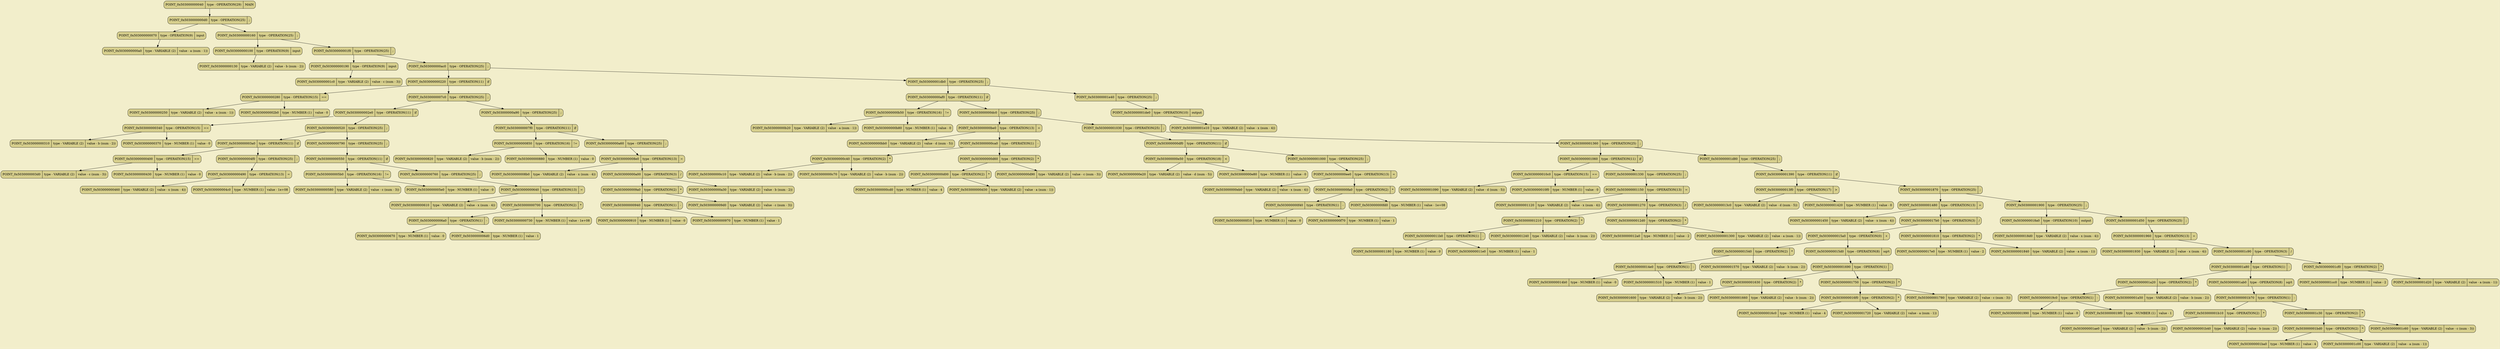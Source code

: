 digraph
{
bgcolor="#F2EECB";
rankdir = TB;
POINT_0x503000000040[shape=Mrecord, label = "POINT_0x503000000040 | type - OPERATION(29) | MAIN", style="filled",fillcolor="#D7CF8D"]
POINT_0x5030000000d0[shape=Mrecord, label = "POINT_0x5030000000d0 | type - OPERATION(25) | ;", style="filled",fillcolor="#D7CF8D"]
POINT_0x503000000070[shape=Mrecord, label = "POINT_0x503000000070 | type - OPERATION(9) | input", style="filled",fillcolor="#D7CF8D"]
POINT_0x5030000000a0[shape=Mrecord, label = "POINT_0x5030000000a0 | type - VARIABLE (2) | value - a (num - 1))", style="filled",fillcolor="#D7CF8D"]
POINT_0x503000000160[shape=Mrecord, label = "POINT_0x503000000160 | type - OPERATION(25) | ;", style="filled",fillcolor="#D7CF8D"]
POINT_0x503000000100[shape=Mrecord, label = "POINT_0x503000000100 | type - OPERATION(9) | input", style="filled",fillcolor="#D7CF8D"]
POINT_0x503000000130[shape=Mrecord, label = "POINT_0x503000000130 | type - VARIABLE (2) | value - b (num - 2))", style="filled",fillcolor="#D7CF8D"]
POINT_0x5030000001f0[shape=Mrecord, label = "POINT_0x5030000001f0 | type - OPERATION(25) | ;", style="filled",fillcolor="#D7CF8D"]
POINT_0x503000000190[shape=Mrecord, label = "POINT_0x503000000190 | type - OPERATION(9) | input", style="filled",fillcolor="#D7CF8D"]
POINT_0x5030000001c0[shape=Mrecord, label = "POINT_0x5030000001c0 | type - VARIABLE (2) | value - c (num - 3))", style="filled",fillcolor="#D7CF8D"]
POINT_0x503000000ac0[shape=Mrecord, label = "POINT_0x503000000ac0 | type - OPERATION(25) | ;", style="filled",fillcolor="#D7CF8D"]
POINT_0x503000000220[shape=Mrecord, label = "POINT_0x503000000220 | type - OPERATION(11) | if", style="filled",fillcolor="#D7CF8D"]
POINT_0x503000000280[shape=Mrecord, label = "POINT_0x503000000280 | type - OPERATION(15) | \==", style="filled",fillcolor="#D7CF8D"]
POINT_0x503000000250[shape=Mrecord, label = "POINT_0x503000000250 | type - VARIABLE (2) | value - a (num - 1))", style="filled",fillcolor="#D7CF8D"]
POINT_0x5030000002b0[shape=Mrecord, label = "POINT_0x5030000002b0 | type - NUMBER (1) | value - 0", style="filled",fillcolor="#D7CF8D"]
POINT_0x5030000007c0[shape=Mrecord, label = "POINT_0x5030000007c0 | type - OPERATION(25) | ;", style="filled",fillcolor="#D7CF8D"]
POINT_0x5030000002e0[shape=Mrecord, label = "POINT_0x5030000002e0 | type - OPERATION(11) | if", style="filled",fillcolor="#D7CF8D"]
POINT_0x503000000340[shape=Mrecord, label = "POINT_0x503000000340 | type - OPERATION(15) | \==", style="filled",fillcolor="#D7CF8D"]
POINT_0x503000000310[shape=Mrecord, label = "POINT_0x503000000310 | type - VARIABLE (2) | value - b (num - 2))", style="filled",fillcolor="#D7CF8D"]
POINT_0x503000000370[shape=Mrecord, label = "POINT_0x503000000370 | type - NUMBER (1) | value - 0", style="filled",fillcolor="#D7CF8D"]
POINT_0x503000000520[shape=Mrecord, label = "POINT_0x503000000520 | type - OPERATION(25) | ;", style="filled",fillcolor="#D7CF8D"]
POINT_0x5030000003a0[shape=Mrecord, label = "POINT_0x5030000003a0 | type - OPERATION(11) | if", style="filled",fillcolor="#D7CF8D"]
POINT_0x503000000400[shape=Mrecord, label = "POINT_0x503000000400 | type - OPERATION(15) | \==", style="filled",fillcolor="#D7CF8D"]
POINT_0x5030000003d0[shape=Mrecord, label = "POINT_0x5030000003d0 | type - VARIABLE (2) | value - c (num - 3))", style="filled",fillcolor="#D7CF8D"]
POINT_0x503000000430[shape=Mrecord, label = "POINT_0x503000000430 | type - NUMBER (1) | value - 0", style="filled",fillcolor="#D7CF8D"]
POINT_0x5030000004f0[shape=Mrecord, label = "POINT_0x5030000004f0 | type - OPERATION(25) | ;", style="filled",fillcolor="#D7CF8D"]
POINT_0x503000000490[shape=Mrecord, label = "POINT_0x503000000490 | type - OPERATION(13) | =", style="filled",fillcolor="#D7CF8D"]
POINT_0x503000000460[shape=Mrecord, label = "POINT_0x503000000460 | type - VARIABLE (2) | value - x (num - 4))", style="filled",fillcolor="#D7CF8D"]
POINT_0x5030000004c0[shape=Mrecord, label = "POINT_0x5030000004c0 | type - NUMBER (1) | value - 1e+08", style="filled",fillcolor="#D7CF8D"]
POINT_0x503000000790[shape=Mrecord, label = "POINT_0x503000000790 | type - OPERATION(25) | ;", style="filled",fillcolor="#D7CF8D"]
POINT_0x503000000550[shape=Mrecord, label = "POINT_0x503000000550 | type - OPERATION(11) | if", style="filled",fillcolor="#D7CF8D"]
POINT_0x5030000005b0[shape=Mrecord, label = "POINT_0x5030000005b0 | type - OPERATION(16) | !=", style="filled",fillcolor="#D7CF8D"]
POINT_0x503000000580[shape=Mrecord, label = "POINT_0x503000000580 | type - VARIABLE (2) | value - c (num - 3))", style="filled",fillcolor="#D7CF8D"]
POINT_0x5030000005e0[shape=Mrecord, label = "POINT_0x5030000005e0 | type - NUMBER (1) | value - 0", style="filled",fillcolor="#D7CF8D"]
POINT_0x503000000760[shape=Mrecord, label = "POINT_0x503000000760 | type - OPERATION(25) | ;", style="filled",fillcolor="#D7CF8D"]
POINT_0x503000000640[shape=Mrecord, label = "POINT_0x503000000640 | type - OPERATION(13) | =", style="filled",fillcolor="#D7CF8D"]
POINT_0x503000000610[shape=Mrecord, label = "POINT_0x503000000610 | type - VARIABLE (2) | value - x (num - 4))", style="filled",fillcolor="#D7CF8D"]
POINT_0x503000000700[shape=Mrecord, label = "POINT_0x503000000700 | type - OPERATION(2) | *", style="filled",fillcolor="#D7CF8D"]
POINT_0x5030000006a0[shape=Mrecord, label = "POINT_0x5030000006a0 | type - OPERATION(1) | -", style="filled",fillcolor="#D7CF8D"]
POINT_0x503000000670[shape=Mrecord, label = "POINT_0x503000000670 | type - NUMBER (1) | value - 0", style="filled",fillcolor="#D7CF8D"]
POINT_0x5030000006d0[shape=Mrecord, label = "POINT_0x5030000006d0 | type - NUMBER (1) | value - 1", style="filled",fillcolor="#D7CF8D"]
POINT_0x503000000730[shape=Mrecord, label = "POINT_0x503000000730 | type - NUMBER (1) | value - 1e+08", style="filled",fillcolor="#D7CF8D"]
POINT_0x503000000a90[shape=Mrecord, label = "POINT_0x503000000a90 | type - OPERATION(25) | ;", style="filled",fillcolor="#D7CF8D"]
POINT_0x5030000007f0[shape=Mrecord, label = "POINT_0x5030000007f0 | type - OPERATION(11) | if", style="filled",fillcolor="#D7CF8D"]
POINT_0x503000000850[shape=Mrecord, label = "POINT_0x503000000850 | type - OPERATION(16) | !=", style="filled",fillcolor="#D7CF8D"]
POINT_0x503000000820[shape=Mrecord, label = "POINT_0x503000000820 | type - VARIABLE (2) | value - b (num - 2))", style="filled",fillcolor="#D7CF8D"]
POINT_0x503000000880[shape=Mrecord, label = "POINT_0x503000000880 | type - NUMBER (1) | value - 0", style="filled",fillcolor="#D7CF8D"]
POINT_0x503000000a60[shape=Mrecord, label = "POINT_0x503000000a60 | type - OPERATION(25) | ;", style="filled",fillcolor="#D7CF8D"]
POINT_0x5030000008e0[shape=Mrecord, label = "POINT_0x5030000008e0 | type - OPERATION(13) | =", style="filled",fillcolor="#D7CF8D"]
POINT_0x5030000008b0[shape=Mrecord, label = "POINT_0x5030000008b0 | type - VARIABLE (2) | value - x (num - 4))", style="filled",fillcolor="#D7CF8D"]
POINT_0x503000000a00[shape=Mrecord, label = "POINT_0x503000000a00 | type - OPERATION(3) | /", style="filled",fillcolor="#D7CF8D"]
POINT_0x5030000009a0[shape=Mrecord, label = "POINT_0x5030000009a0 | type - OPERATION(2) | *", style="filled",fillcolor="#D7CF8D"]
POINT_0x503000000940[shape=Mrecord, label = "POINT_0x503000000940 | type - OPERATION(1) | -", style="filled",fillcolor="#D7CF8D"]
POINT_0x503000000910[shape=Mrecord, label = "POINT_0x503000000910 | type - NUMBER (1) | value - 0", style="filled",fillcolor="#D7CF8D"]
POINT_0x503000000970[shape=Mrecord, label = "POINT_0x503000000970 | type - NUMBER (1) | value - 1", style="filled",fillcolor="#D7CF8D"]
POINT_0x5030000009d0[shape=Mrecord, label = "POINT_0x5030000009d0 | type - VARIABLE (2) | value - c (num - 3))", style="filled",fillcolor="#D7CF8D"]
POINT_0x503000000a30[shape=Mrecord, label = "POINT_0x503000000a30 | type - VARIABLE (2) | value - b (num - 2))", style="filled",fillcolor="#D7CF8D"]
POINT_0x503000001db0[shape=Mrecord, label = "POINT_0x503000001db0 | type - OPERATION(25) | ;", style="filled",fillcolor="#D7CF8D"]
POINT_0x503000000af0[shape=Mrecord, label = "POINT_0x503000000af0 | type - OPERATION(11) | if", style="filled",fillcolor="#D7CF8D"]
POINT_0x503000000b50[shape=Mrecord, label = "POINT_0x503000000b50 | type - OPERATION(16) | !=", style="filled",fillcolor="#D7CF8D"]
POINT_0x503000000b20[shape=Mrecord, label = "POINT_0x503000000b20 | type - VARIABLE (2) | value - a (num - 1))", style="filled",fillcolor="#D7CF8D"]
POINT_0x503000000b80[shape=Mrecord, label = "POINT_0x503000000b80 | type - NUMBER (1) | value - 0", style="filled",fillcolor="#D7CF8D"]
POINT_0x503000000dc0[shape=Mrecord, label = "POINT_0x503000000dc0 | type - OPERATION(25) | ;", style="filled",fillcolor="#D7CF8D"]
POINT_0x503000000be0[shape=Mrecord, label = "POINT_0x503000000be0 | type - OPERATION(13) | =", style="filled",fillcolor="#D7CF8D"]
POINT_0x503000000bb0[shape=Mrecord, label = "POINT_0x503000000bb0 | type - VARIABLE (2) | value - d (num - 5))", style="filled",fillcolor="#D7CF8D"]
POINT_0x503000000ca0[shape=Mrecord, label = "POINT_0x503000000ca0 | type - OPERATION(1) | -", style="filled",fillcolor="#D7CF8D"]
POINT_0x503000000c40[shape=Mrecord, label = "POINT_0x503000000c40 | type - OPERATION(2) | *", style="filled",fillcolor="#D7CF8D"]
POINT_0x503000000c10[shape=Mrecord, label = "POINT_0x503000000c10 | type - VARIABLE (2) | value - b (num - 2))", style="filled",fillcolor="#D7CF8D"]
POINT_0x503000000c70[shape=Mrecord, label = "POINT_0x503000000c70 | type - VARIABLE (2) | value - b (num - 2))", style="filled",fillcolor="#D7CF8D"]
POINT_0x503000000d60[shape=Mrecord, label = "POINT_0x503000000d60 | type - OPERATION(2) | *", style="filled",fillcolor="#D7CF8D"]
POINT_0x503000000d00[shape=Mrecord, label = "POINT_0x503000000d00 | type - OPERATION(2) | *", style="filled",fillcolor="#D7CF8D"]
POINT_0x503000000cd0[shape=Mrecord, label = "POINT_0x503000000cd0 | type - NUMBER (1) | value - 4", style="filled",fillcolor="#D7CF8D"]
POINT_0x503000000d30[shape=Mrecord, label = "POINT_0x503000000d30 | type - VARIABLE (2) | value - a (num - 1))", style="filled",fillcolor="#D7CF8D"]
POINT_0x503000000d90[shape=Mrecord, label = "POINT_0x503000000d90 | type - VARIABLE (2) | value - c (num - 3))", style="filled",fillcolor="#D7CF8D"]
POINT_0x503000001030[shape=Mrecord, label = "POINT_0x503000001030 | type - OPERATION(25) | ;", style="filled",fillcolor="#D7CF8D"]
POINT_0x503000000df0[shape=Mrecord, label = "POINT_0x503000000df0 | type - OPERATION(11) | if", style="filled",fillcolor="#D7CF8D"]
POINT_0x503000000e50[shape=Mrecord, label = "POINT_0x503000000e50 | type - OPERATION(18) | \<", style="filled",fillcolor="#D7CF8D"]
POINT_0x503000000e20[shape=Mrecord, label = "POINT_0x503000000e20 | type - VARIABLE (2) | value - d (num - 5))", style="filled",fillcolor="#D7CF8D"]
POINT_0x503000000e80[shape=Mrecord, label = "POINT_0x503000000e80 | type - NUMBER (1) | value - 0", style="filled",fillcolor="#D7CF8D"]
POINT_0x503000001000[shape=Mrecord, label = "POINT_0x503000001000 | type - OPERATION(25) | ;", style="filled",fillcolor="#D7CF8D"]
POINT_0x503000000ee0[shape=Mrecord, label = "POINT_0x503000000ee0 | type - OPERATION(13) | =", style="filled",fillcolor="#D7CF8D"]
POINT_0x503000000eb0[shape=Mrecord, label = "POINT_0x503000000eb0 | type - VARIABLE (2) | value - x (num - 4))", style="filled",fillcolor="#D7CF8D"]
POINT_0x503000000fa0[shape=Mrecord, label = "POINT_0x503000000fa0 | type - OPERATION(2) | *", style="filled",fillcolor="#D7CF8D"]
POINT_0x503000000f40[shape=Mrecord, label = "POINT_0x503000000f40 | type - OPERATION(1) | -", style="filled",fillcolor="#D7CF8D"]
POINT_0x503000000f10[shape=Mrecord, label = "POINT_0x503000000f10 | type - NUMBER (1) | value - 0", style="filled",fillcolor="#D7CF8D"]
POINT_0x503000000f70[shape=Mrecord, label = "POINT_0x503000000f70 | type - NUMBER (1) | value - 1", style="filled",fillcolor="#D7CF8D"]
POINT_0x503000000fd0[shape=Mrecord, label = "POINT_0x503000000fd0 | type - NUMBER (1) | value - 1e+08", style="filled",fillcolor="#D7CF8D"]
POINT_0x503000001360[shape=Mrecord, label = "POINT_0x503000001360 | type - OPERATION(25) | ;", style="filled",fillcolor="#D7CF8D"]
POINT_0x503000001060[shape=Mrecord, label = "POINT_0x503000001060 | type - OPERATION(11) | if", style="filled",fillcolor="#D7CF8D"]
POINT_0x5030000010c0[shape=Mrecord, label = "POINT_0x5030000010c0 | type - OPERATION(15) | \==", style="filled",fillcolor="#D7CF8D"]
POINT_0x503000001090[shape=Mrecord, label = "POINT_0x503000001090 | type - VARIABLE (2) | value - d (num - 5))", style="filled",fillcolor="#D7CF8D"]
POINT_0x5030000010f0[shape=Mrecord, label = "POINT_0x5030000010f0 | type - NUMBER (1) | value - 0", style="filled",fillcolor="#D7CF8D"]
POINT_0x503000001330[shape=Mrecord, label = "POINT_0x503000001330 | type - OPERATION(25) | ;", style="filled",fillcolor="#D7CF8D"]
POINT_0x503000001150[shape=Mrecord, label = "POINT_0x503000001150 | type - OPERATION(13) | =", style="filled",fillcolor="#D7CF8D"]
POINT_0x503000001120[shape=Mrecord, label = "POINT_0x503000001120 | type - VARIABLE (2) | value - x (num - 4))", style="filled",fillcolor="#D7CF8D"]
POINT_0x503000001270[shape=Mrecord, label = "POINT_0x503000001270 | type - OPERATION(3) | /", style="filled",fillcolor="#D7CF8D"]
POINT_0x503000001210[shape=Mrecord, label = "POINT_0x503000001210 | type - OPERATION(2) | *", style="filled",fillcolor="#D7CF8D"]
POINT_0x5030000011b0[shape=Mrecord, label = "POINT_0x5030000011b0 | type - OPERATION(1) | -", style="filled",fillcolor="#D7CF8D"]
POINT_0x503000001180[shape=Mrecord, label = "POINT_0x503000001180 | type - NUMBER (1) | value - 0", style="filled",fillcolor="#D7CF8D"]
POINT_0x5030000011e0[shape=Mrecord, label = "POINT_0x5030000011e0 | type - NUMBER (1) | value - 1", style="filled",fillcolor="#D7CF8D"]
POINT_0x503000001240[shape=Mrecord, label = "POINT_0x503000001240 | type - VARIABLE (2) | value - b (num - 2))", style="filled",fillcolor="#D7CF8D"]
POINT_0x5030000012d0[shape=Mrecord, label = "POINT_0x5030000012d0 | type - OPERATION(2) | *", style="filled",fillcolor="#D7CF8D"]
POINT_0x5030000012a0[shape=Mrecord, label = "POINT_0x5030000012a0 | type - NUMBER (1) | value - 2", style="filled",fillcolor="#D7CF8D"]
POINT_0x503000001300[shape=Mrecord, label = "POINT_0x503000001300 | type - VARIABLE (2) | value - a (num - 1))", style="filled",fillcolor="#D7CF8D"]
POINT_0x503000001d80[shape=Mrecord, label = "POINT_0x503000001d80 | type - OPERATION(25) | ;", style="filled",fillcolor="#D7CF8D"]
POINT_0x503000001390[shape=Mrecord, label = "POINT_0x503000001390 | type - OPERATION(11) | if", style="filled",fillcolor="#D7CF8D"]
POINT_0x5030000013f0[shape=Mrecord, label = "POINT_0x5030000013f0 | type - OPERATION(17) | \>", style="filled",fillcolor="#D7CF8D"]
POINT_0x5030000013c0[shape=Mrecord, label = "POINT_0x5030000013c0 | type - VARIABLE (2) | value - d (num - 5))", style="filled",fillcolor="#D7CF8D"]
POINT_0x503000001420[shape=Mrecord, label = "POINT_0x503000001420 | type - NUMBER (1) | value - 0", style="filled",fillcolor="#D7CF8D"]
POINT_0x503000001870[shape=Mrecord, label = "POINT_0x503000001870 | type - OPERATION(25) | ;", style="filled",fillcolor="#D7CF8D"]
POINT_0x503000001480[shape=Mrecord, label = "POINT_0x503000001480 | type - OPERATION(13) | =", style="filled",fillcolor="#D7CF8D"]
POINT_0x503000001450[shape=Mrecord, label = "POINT_0x503000001450 | type - VARIABLE (2) | value - x (num - 4))", style="filled",fillcolor="#D7CF8D"]
POINT_0x5030000017b0[shape=Mrecord, label = "POINT_0x5030000017b0 | type - OPERATION(3) | /", style="filled",fillcolor="#D7CF8D"]
POINT_0x5030000015a0[shape=Mrecord, label = "POINT_0x5030000015a0 | type - OPERATION(0) | +", style="filled",fillcolor="#D7CF8D"]
POINT_0x503000001540[shape=Mrecord, label = "POINT_0x503000001540 | type - OPERATION(2) | *", style="filled",fillcolor="#D7CF8D"]
POINT_0x5030000014e0[shape=Mrecord, label = "POINT_0x5030000014e0 | type - OPERATION(1) | -", style="filled",fillcolor="#D7CF8D"]
POINT_0x5030000014b0[shape=Mrecord, label = "POINT_0x5030000014b0 | type - NUMBER (1) | value - 0", style="filled",fillcolor="#D7CF8D"]
POINT_0x503000001510[shape=Mrecord, label = "POINT_0x503000001510 | type - NUMBER (1) | value - 1", style="filled",fillcolor="#D7CF8D"]
POINT_0x503000001570[shape=Mrecord, label = "POINT_0x503000001570 | type - VARIABLE (2) | value - b (num - 2))", style="filled",fillcolor="#D7CF8D"]
POINT_0x5030000015d0[shape=Mrecord, label = "POINT_0x5030000015d0 | type - OPERATION(8) | sqrt", style="filled",fillcolor="#D7CF8D"]
POINT_0x503000001690[shape=Mrecord, label = "POINT_0x503000001690 | type - OPERATION(1) | -", style="filled",fillcolor="#D7CF8D"]
POINT_0x503000001630[shape=Mrecord, label = "POINT_0x503000001630 | type - OPERATION(2) | *", style="filled",fillcolor="#D7CF8D"]
POINT_0x503000001600[shape=Mrecord, label = "POINT_0x503000001600 | type - VARIABLE (2) | value - b (num - 2))", style="filled",fillcolor="#D7CF8D"]
POINT_0x503000001660[shape=Mrecord, label = "POINT_0x503000001660 | type - VARIABLE (2) | value - b (num - 2))", style="filled",fillcolor="#D7CF8D"]
POINT_0x503000001750[shape=Mrecord, label = "POINT_0x503000001750 | type - OPERATION(2) | *", style="filled",fillcolor="#D7CF8D"]
POINT_0x5030000016f0[shape=Mrecord, label = "POINT_0x5030000016f0 | type - OPERATION(2) | *", style="filled",fillcolor="#D7CF8D"]
POINT_0x5030000016c0[shape=Mrecord, label = "POINT_0x5030000016c0 | type - NUMBER (1) | value - 4", style="filled",fillcolor="#D7CF8D"]
POINT_0x503000001720[shape=Mrecord, label = "POINT_0x503000001720 | type - VARIABLE (2) | value - a (num - 1))", style="filled",fillcolor="#D7CF8D"]
POINT_0x503000001780[shape=Mrecord, label = "POINT_0x503000001780 | type - VARIABLE (2) | value - c (num - 3))", style="filled",fillcolor="#D7CF8D"]
POINT_0x503000001810[shape=Mrecord, label = "POINT_0x503000001810 | type - OPERATION(2) | *", style="filled",fillcolor="#D7CF8D"]
POINT_0x5030000017e0[shape=Mrecord, label = "POINT_0x5030000017e0 | type - NUMBER (1) | value - 2", style="filled",fillcolor="#D7CF8D"]
POINT_0x503000001840[shape=Mrecord, label = "POINT_0x503000001840 | type - VARIABLE (2) | value - a (num - 1))", style="filled",fillcolor="#D7CF8D"]
POINT_0x503000001900[shape=Mrecord, label = "POINT_0x503000001900 | type - OPERATION(25) | ;", style="filled",fillcolor="#D7CF8D"]
POINT_0x5030000018a0[shape=Mrecord, label = "POINT_0x5030000018a0 | type - OPERATION(10) | output", style="filled",fillcolor="#D7CF8D"]
POINT_0x5030000018d0[shape=Mrecord, label = "POINT_0x5030000018d0 | type - VARIABLE (2) | value - x (num - 4))", style="filled",fillcolor="#D7CF8D"]
POINT_0x503000001d50[shape=Mrecord, label = "POINT_0x503000001d50 | type - OPERATION(25) | ;", style="filled",fillcolor="#D7CF8D"]
POINT_0x503000001960[shape=Mrecord, label = "POINT_0x503000001960 | type - OPERATION(13) | =", style="filled",fillcolor="#D7CF8D"]
POINT_0x503000001930[shape=Mrecord, label = "POINT_0x503000001930 | type - VARIABLE (2) | value - x (num - 4))", style="filled",fillcolor="#D7CF8D"]
POINT_0x503000001c90[shape=Mrecord, label = "POINT_0x503000001c90 | type - OPERATION(3) | /", style="filled",fillcolor="#D7CF8D"]
POINT_0x503000001a80[shape=Mrecord, label = "POINT_0x503000001a80 | type - OPERATION(1) | -", style="filled",fillcolor="#D7CF8D"]
POINT_0x503000001a20[shape=Mrecord, label = "POINT_0x503000001a20 | type - OPERATION(2) | *", style="filled",fillcolor="#D7CF8D"]
POINT_0x5030000019c0[shape=Mrecord, label = "POINT_0x5030000019c0 | type - OPERATION(1) | -", style="filled",fillcolor="#D7CF8D"]
POINT_0x503000001990[shape=Mrecord, label = "POINT_0x503000001990 | type - NUMBER (1) | value - 0", style="filled",fillcolor="#D7CF8D"]
POINT_0x5030000019f0[shape=Mrecord, label = "POINT_0x5030000019f0 | type - NUMBER (1) | value - 1", style="filled",fillcolor="#D7CF8D"]
POINT_0x503000001a50[shape=Mrecord, label = "POINT_0x503000001a50 | type - VARIABLE (2) | value - b (num - 2))", style="filled",fillcolor="#D7CF8D"]
POINT_0x503000001ab0[shape=Mrecord, label = "POINT_0x503000001ab0 | type - OPERATION(8) | sqrt", style="filled",fillcolor="#D7CF8D"]
POINT_0x503000001b70[shape=Mrecord, label = "POINT_0x503000001b70 | type - OPERATION(1) | -", style="filled",fillcolor="#D7CF8D"]
POINT_0x503000001b10[shape=Mrecord, label = "POINT_0x503000001b10 | type - OPERATION(2) | *", style="filled",fillcolor="#D7CF8D"]
POINT_0x503000001ae0[shape=Mrecord, label = "POINT_0x503000001ae0 | type - VARIABLE (2) | value - b (num - 2))", style="filled",fillcolor="#D7CF8D"]
POINT_0x503000001b40[shape=Mrecord, label = "POINT_0x503000001b40 | type - VARIABLE (2) | value - b (num - 2))", style="filled",fillcolor="#D7CF8D"]
POINT_0x503000001c30[shape=Mrecord, label = "POINT_0x503000001c30 | type - OPERATION(2) | *", style="filled",fillcolor="#D7CF8D"]
POINT_0x503000001bd0[shape=Mrecord, label = "POINT_0x503000001bd0 | type - OPERATION(2) | *", style="filled",fillcolor="#D7CF8D"]
POINT_0x503000001ba0[shape=Mrecord, label = "POINT_0x503000001ba0 | type - NUMBER (1) | value - 4", style="filled",fillcolor="#D7CF8D"]
POINT_0x503000001c00[shape=Mrecord, label = "POINT_0x503000001c00 | type - VARIABLE (2) | value - a (num - 1))", style="filled",fillcolor="#D7CF8D"]
POINT_0x503000001c60[shape=Mrecord, label = "POINT_0x503000001c60 | type - VARIABLE (2) | value - c (num - 3))", style="filled",fillcolor="#D7CF8D"]
POINT_0x503000001cf0[shape=Mrecord, label = "POINT_0x503000001cf0 | type - OPERATION(2) | *", style="filled",fillcolor="#D7CF8D"]
POINT_0x503000001cc0[shape=Mrecord, label = "POINT_0x503000001cc0 | type - NUMBER (1) | value - 2", style="filled",fillcolor="#D7CF8D"]
POINT_0x503000001d20[shape=Mrecord, label = "POINT_0x503000001d20 | type - VARIABLE (2) | value - a (num - 1))", style="filled",fillcolor="#D7CF8D"]
POINT_0x503000001e40[shape=Mrecord, label = "POINT_0x503000001e40 | type - OPERATION(25) | ;", style="filled",fillcolor="#D7CF8D"]
POINT_0x503000001de0[shape=Mrecord, label = "POINT_0x503000001de0 | type - OPERATION(10) | output", style="filled",fillcolor="#D7CF8D"]
POINT_0x503000001e10[shape=Mrecord, label = "POINT_0x503000001e10 | type - VARIABLE (2) | value - x (num - 4))", style="filled",fillcolor="#D7CF8D"]
POINT_0x503000000040 -> POINT_0x5030000000d0
POINT_0x5030000000d0 -> POINT_0x503000000070
POINT_0x5030000000d0 -> POINT_0x503000000160
POINT_0x503000000070 -> POINT_0x5030000000a0
POINT_0x503000000160 -> POINT_0x503000000100
POINT_0x503000000160 -> POINT_0x5030000001f0
POINT_0x503000000100 -> POINT_0x503000000130
POINT_0x5030000001f0 -> POINT_0x503000000190
POINT_0x5030000001f0 -> POINT_0x503000000ac0
POINT_0x503000000190 -> POINT_0x5030000001c0
POINT_0x503000000ac0 -> POINT_0x503000000220
POINT_0x503000000ac0 -> POINT_0x503000001db0
POINT_0x503000000220 -> POINT_0x503000000280
POINT_0x503000000220 -> POINT_0x5030000007c0
POINT_0x503000000280 -> POINT_0x503000000250
POINT_0x503000000280 -> POINT_0x5030000002b0
POINT_0x5030000007c0 -> POINT_0x5030000002e0
POINT_0x5030000007c0 -> POINT_0x503000000a90
POINT_0x5030000002e0 -> POINT_0x503000000340
POINT_0x5030000002e0 -> POINT_0x503000000520
POINT_0x503000000340 -> POINT_0x503000000310
POINT_0x503000000340 -> POINT_0x503000000370
POINT_0x503000000520 -> POINT_0x5030000003a0
POINT_0x503000000520 -> POINT_0x503000000790
POINT_0x5030000003a0 -> POINT_0x503000000400
POINT_0x5030000003a0 -> POINT_0x5030000004f0
POINT_0x503000000400 -> POINT_0x5030000003d0
POINT_0x503000000400 -> POINT_0x503000000430
POINT_0x5030000004f0 -> POINT_0x503000000490
POINT_0x503000000490 -> POINT_0x503000000460
POINT_0x503000000490 -> POINT_0x5030000004c0
POINT_0x503000000790 -> POINT_0x503000000550
POINT_0x503000000550 -> POINT_0x5030000005b0
POINT_0x503000000550 -> POINT_0x503000000760
POINT_0x5030000005b0 -> POINT_0x503000000580
POINT_0x5030000005b0 -> POINT_0x5030000005e0
POINT_0x503000000760 -> POINT_0x503000000640
POINT_0x503000000640 -> POINT_0x503000000610
POINT_0x503000000640 -> POINT_0x503000000700
POINT_0x503000000700 -> POINT_0x5030000006a0
POINT_0x503000000700 -> POINT_0x503000000730
POINT_0x5030000006a0 -> POINT_0x503000000670
POINT_0x5030000006a0 -> POINT_0x5030000006d0
POINT_0x503000000a90 -> POINT_0x5030000007f0
POINT_0x5030000007f0 -> POINT_0x503000000850
POINT_0x5030000007f0 -> POINT_0x503000000a60
POINT_0x503000000850 -> POINT_0x503000000820
POINT_0x503000000850 -> POINT_0x503000000880
POINT_0x503000000a60 -> POINT_0x5030000008e0
POINT_0x5030000008e0 -> POINT_0x5030000008b0
POINT_0x5030000008e0 -> POINT_0x503000000a00
POINT_0x503000000a00 -> POINT_0x5030000009a0
POINT_0x503000000a00 -> POINT_0x503000000a30
POINT_0x5030000009a0 -> POINT_0x503000000940
POINT_0x5030000009a0 -> POINT_0x5030000009d0
POINT_0x503000000940 -> POINT_0x503000000910
POINT_0x503000000940 -> POINT_0x503000000970
POINT_0x503000001db0 -> POINT_0x503000000af0
POINT_0x503000001db0 -> POINT_0x503000001e40
POINT_0x503000000af0 -> POINT_0x503000000b50
POINT_0x503000000af0 -> POINT_0x503000000dc0
POINT_0x503000000b50 -> POINT_0x503000000b20
POINT_0x503000000b50 -> POINT_0x503000000b80
POINT_0x503000000dc0 -> POINT_0x503000000be0
POINT_0x503000000dc0 -> POINT_0x503000001030
POINT_0x503000000be0 -> POINT_0x503000000bb0
POINT_0x503000000be0 -> POINT_0x503000000ca0
POINT_0x503000000ca0 -> POINT_0x503000000c40
POINT_0x503000000ca0 -> POINT_0x503000000d60
POINT_0x503000000c40 -> POINT_0x503000000c10
POINT_0x503000000c40 -> POINT_0x503000000c70
POINT_0x503000000d60 -> POINT_0x503000000d00
POINT_0x503000000d60 -> POINT_0x503000000d90
POINT_0x503000000d00 -> POINT_0x503000000cd0
POINT_0x503000000d00 -> POINT_0x503000000d30
POINT_0x503000001030 -> POINT_0x503000000df0
POINT_0x503000001030 -> POINT_0x503000001360
POINT_0x503000000df0 -> POINT_0x503000000e50
POINT_0x503000000df0 -> POINT_0x503000001000
POINT_0x503000000e50 -> POINT_0x503000000e20
POINT_0x503000000e50 -> POINT_0x503000000e80
POINT_0x503000001000 -> POINT_0x503000000ee0
POINT_0x503000000ee0 -> POINT_0x503000000eb0
POINT_0x503000000ee0 -> POINT_0x503000000fa0
POINT_0x503000000fa0 -> POINT_0x503000000f40
POINT_0x503000000fa0 -> POINT_0x503000000fd0
POINT_0x503000000f40 -> POINT_0x503000000f10
POINT_0x503000000f40 -> POINT_0x503000000f70
POINT_0x503000001360 -> POINT_0x503000001060
POINT_0x503000001360 -> POINT_0x503000001d80
POINT_0x503000001060 -> POINT_0x5030000010c0
POINT_0x503000001060 -> POINT_0x503000001330
POINT_0x5030000010c0 -> POINT_0x503000001090
POINT_0x5030000010c0 -> POINT_0x5030000010f0
POINT_0x503000001330 -> POINT_0x503000001150
POINT_0x503000001150 -> POINT_0x503000001120
POINT_0x503000001150 -> POINT_0x503000001270
POINT_0x503000001270 -> POINT_0x503000001210
POINT_0x503000001270 -> POINT_0x5030000012d0
POINT_0x503000001210 -> POINT_0x5030000011b0
POINT_0x503000001210 -> POINT_0x503000001240
POINT_0x5030000011b0 -> POINT_0x503000001180
POINT_0x5030000011b0 -> POINT_0x5030000011e0
POINT_0x5030000012d0 -> POINT_0x5030000012a0
POINT_0x5030000012d0 -> POINT_0x503000001300
POINT_0x503000001d80 -> POINT_0x503000001390
POINT_0x503000001390 -> POINT_0x5030000013f0
POINT_0x503000001390 -> POINT_0x503000001870
POINT_0x5030000013f0 -> POINT_0x5030000013c0
POINT_0x5030000013f0 -> POINT_0x503000001420
POINT_0x503000001870 -> POINT_0x503000001480
POINT_0x503000001870 -> POINT_0x503000001900
POINT_0x503000001480 -> POINT_0x503000001450
POINT_0x503000001480 -> POINT_0x5030000017b0
POINT_0x5030000017b0 -> POINT_0x5030000015a0
POINT_0x5030000017b0 -> POINT_0x503000001810
POINT_0x5030000015a0 -> POINT_0x503000001540
POINT_0x5030000015a0 -> POINT_0x5030000015d0
POINT_0x503000001540 -> POINT_0x5030000014e0
POINT_0x503000001540 -> POINT_0x503000001570
POINT_0x5030000014e0 -> POINT_0x5030000014b0
POINT_0x5030000014e0 -> POINT_0x503000001510
POINT_0x5030000015d0 -> POINT_0x503000001690
POINT_0x503000001690 -> POINT_0x503000001630
POINT_0x503000001690 -> POINT_0x503000001750
POINT_0x503000001630 -> POINT_0x503000001600
POINT_0x503000001630 -> POINT_0x503000001660
POINT_0x503000001750 -> POINT_0x5030000016f0
POINT_0x503000001750 -> POINT_0x503000001780
POINT_0x5030000016f0 -> POINT_0x5030000016c0
POINT_0x5030000016f0 -> POINT_0x503000001720
POINT_0x503000001810 -> POINT_0x5030000017e0
POINT_0x503000001810 -> POINT_0x503000001840
POINT_0x503000001900 -> POINT_0x5030000018a0
POINT_0x503000001900 -> POINT_0x503000001d50
POINT_0x5030000018a0 -> POINT_0x5030000018d0
POINT_0x503000001d50 -> POINT_0x503000001960
POINT_0x503000001960 -> POINT_0x503000001930
POINT_0x503000001960 -> POINT_0x503000001c90
POINT_0x503000001c90 -> POINT_0x503000001a80
POINT_0x503000001c90 -> POINT_0x503000001cf0
POINT_0x503000001a80 -> POINT_0x503000001a20
POINT_0x503000001a80 -> POINT_0x503000001ab0
POINT_0x503000001a20 -> POINT_0x5030000019c0
POINT_0x503000001a20 -> POINT_0x503000001a50
POINT_0x5030000019c0 -> POINT_0x503000001990
POINT_0x5030000019c0 -> POINT_0x5030000019f0
POINT_0x503000001ab0 -> POINT_0x503000001b70
POINT_0x503000001b70 -> POINT_0x503000001b10
POINT_0x503000001b70 -> POINT_0x503000001c30
POINT_0x503000001b10 -> POINT_0x503000001ae0
POINT_0x503000001b10 -> POINT_0x503000001b40
POINT_0x503000001c30 -> POINT_0x503000001bd0
POINT_0x503000001c30 -> POINT_0x503000001c60
POINT_0x503000001bd0 -> POINT_0x503000001ba0
POINT_0x503000001bd0 -> POINT_0x503000001c00
POINT_0x503000001cf0 -> POINT_0x503000001cc0
POINT_0x503000001cf0 -> POINT_0x503000001d20
POINT_0x503000001e40 -> POINT_0x503000001de0
POINT_0x503000001de0 -> POINT_0x503000001e10
}
